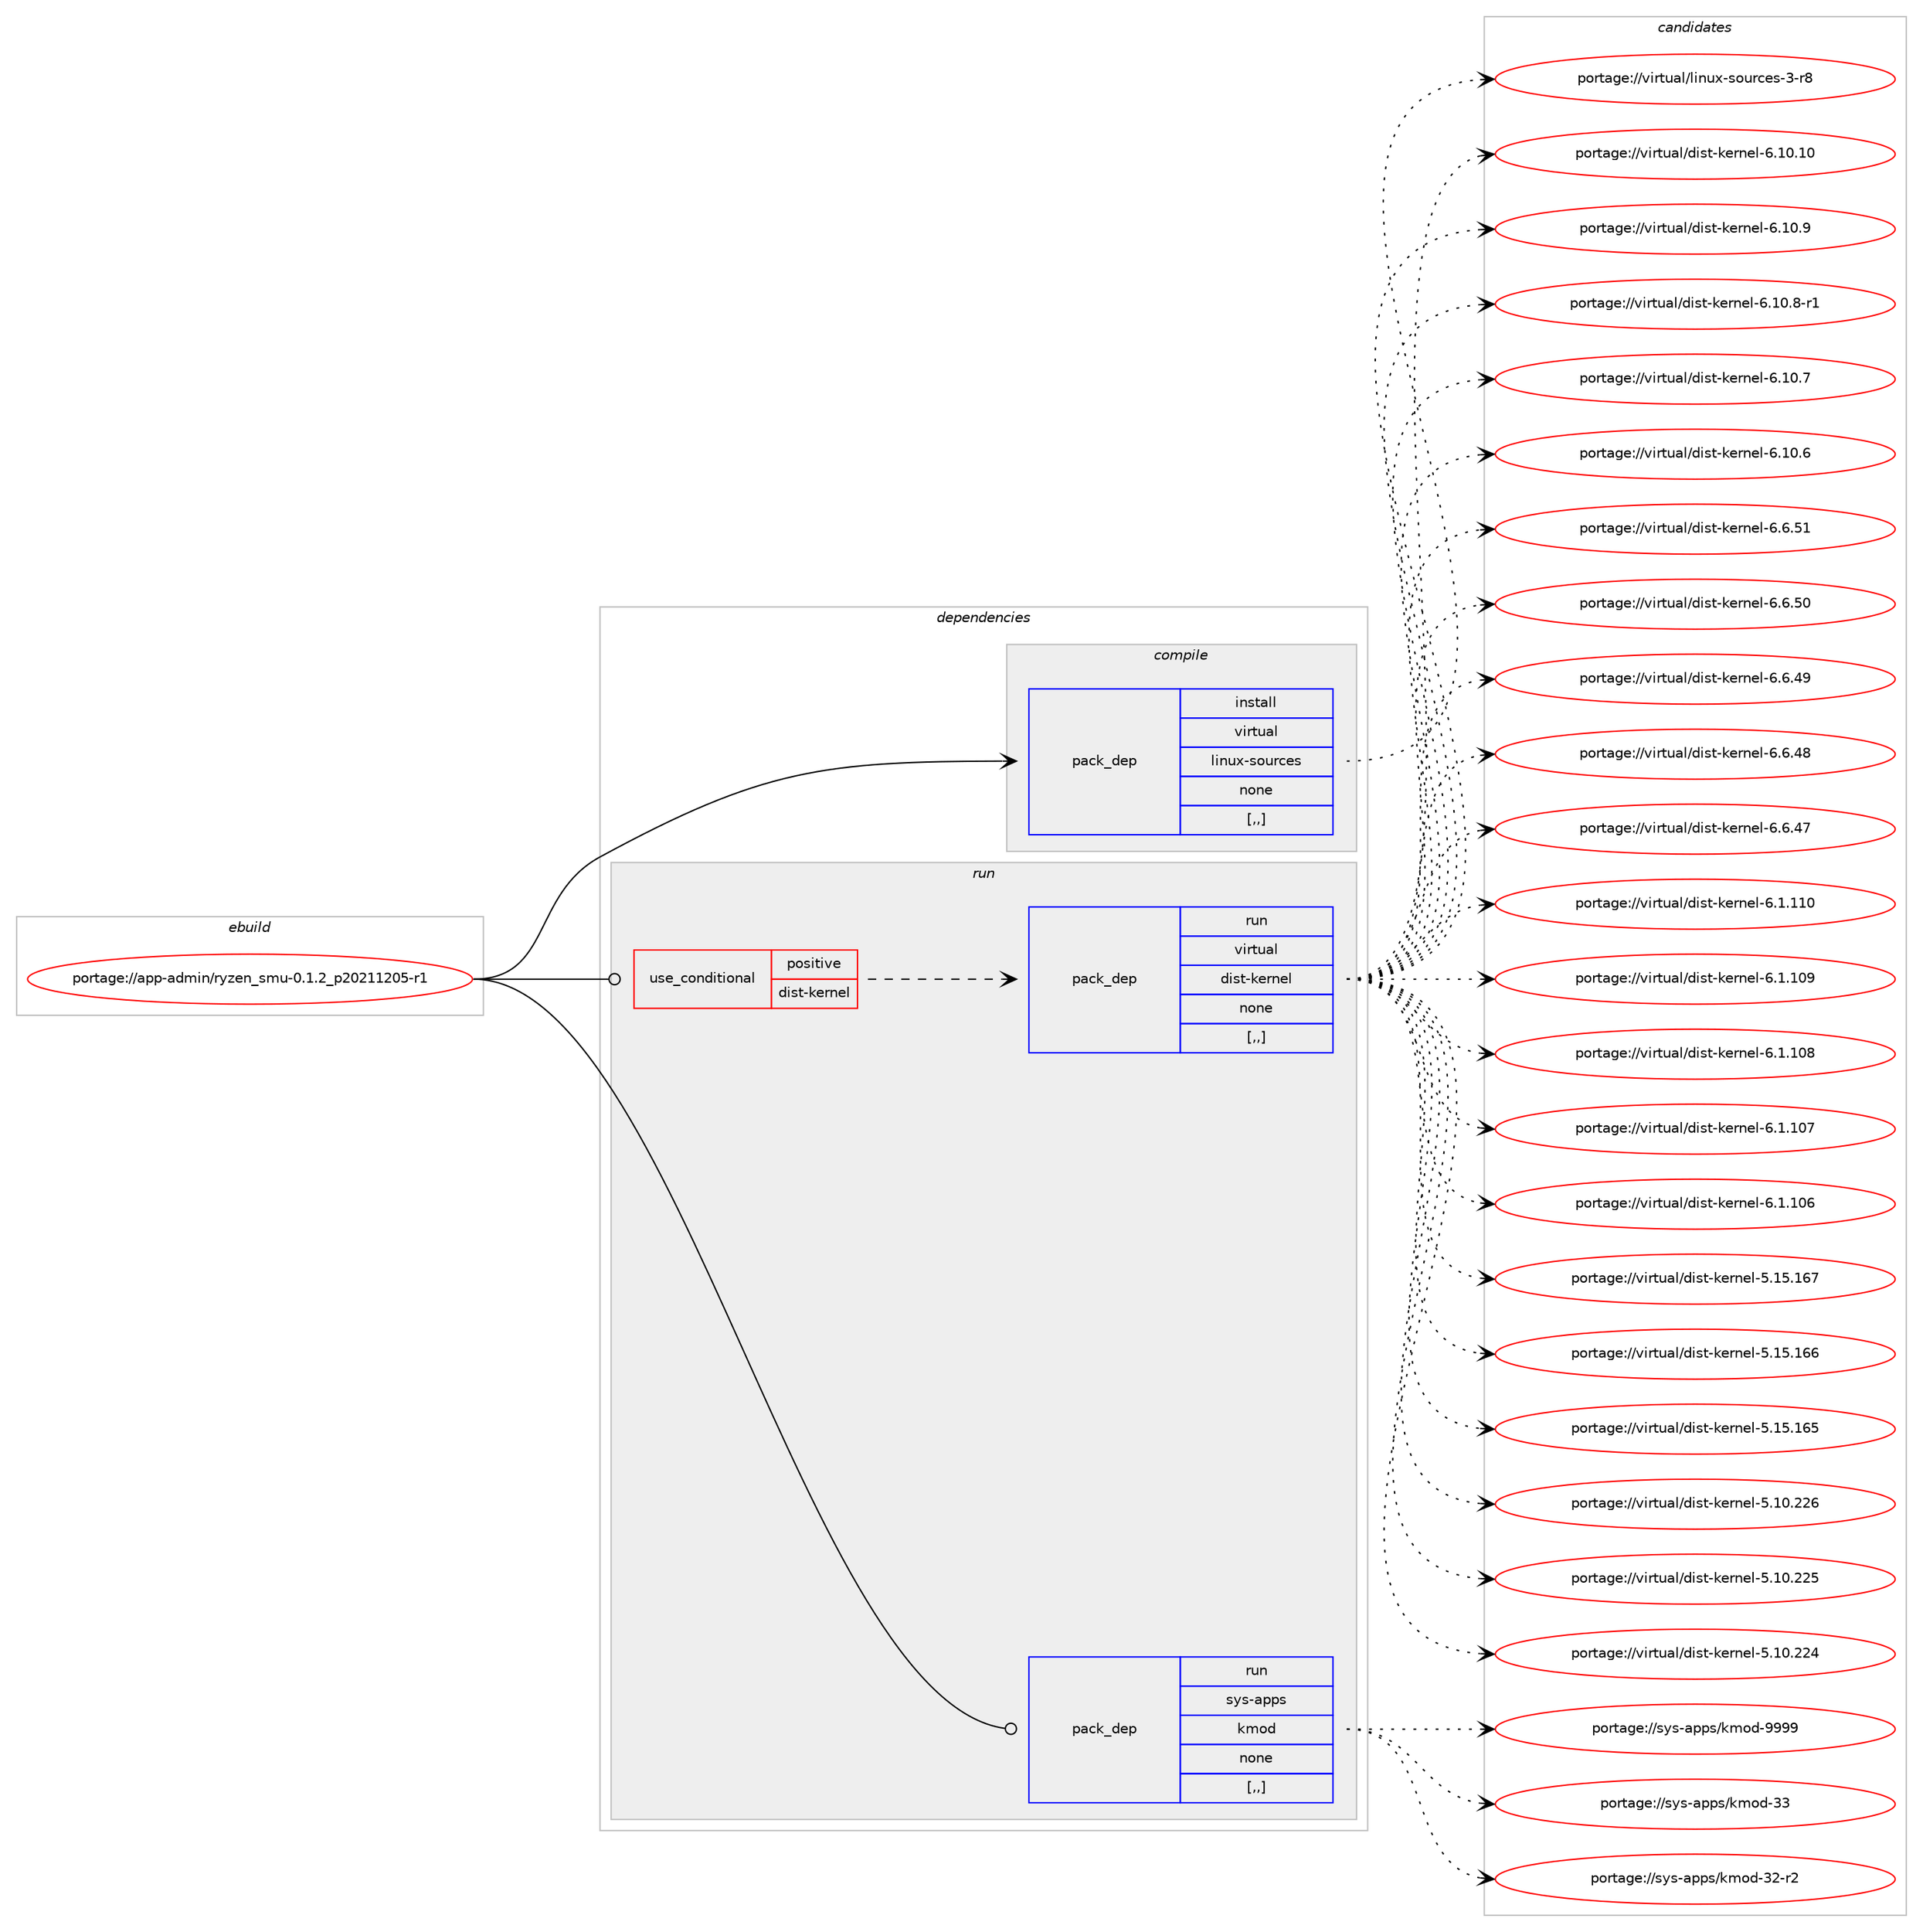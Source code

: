 digraph prolog {

# *************
# Graph options
# *************

newrank=true;
concentrate=true;
compound=true;
graph [rankdir=LR,fontname=Helvetica,fontsize=10,ranksep=1.5];#, ranksep=2.5, nodesep=0.2];
edge  [arrowhead=vee];
node  [fontname=Helvetica,fontsize=10];

# **********
# The ebuild
# **********

subgraph cluster_leftcol {
color=gray;
label=<<i>ebuild</i>>;
id [label="portage://app-admin/ryzen_smu-0.1.2_p20211205-r1", color=red, width=4, href="../app-admin/ryzen_smu-0.1.2_p20211205-r1.svg"];
}

# ****************
# The dependencies
# ****************

subgraph cluster_midcol {
color=gray;
label=<<i>dependencies</i>>;
subgraph cluster_compile {
fillcolor="#eeeeee";
style=filled;
label=<<i>compile</i>>;
subgraph pack363707 {
dependency498282 [label=<<TABLE BORDER="0" CELLBORDER="1" CELLSPACING="0" CELLPADDING="4" WIDTH="220"><TR><TD ROWSPAN="6" CELLPADDING="30">pack_dep</TD></TR><TR><TD WIDTH="110">install</TD></TR><TR><TD>virtual</TD></TR><TR><TD>linux-sources</TD></TR><TR><TD>none</TD></TR><TR><TD>[,,]</TD></TR></TABLE>>, shape=none, color=blue];
}
id:e -> dependency498282:w [weight=20,style="solid",arrowhead="vee"];
}
subgraph cluster_compileandrun {
fillcolor="#eeeeee";
style=filled;
label=<<i>compile and run</i>>;
}
subgraph cluster_run {
fillcolor="#eeeeee";
style=filled;
label=<<i>run</i>>;
subgraph cond130956 {
dependency498283 [label=<<TABLE BORDER="0" CELLBORDER="1" CELLSPACING="0" CELLPADDING="4"><TR><TD ROWSPAN="3" CELLPADDING="10">use_conditional</TD></TR><TR><TD>positive</TD></TR><TR><TD>dist-kernel</TD></TR></TABLE>>, shape=none, color=red];
subgraph pack363708 {
dependency498284 [label=<<TABLE BORDER="0" CELLBORDER="1" CELLSPACING="0" CELLPADDING="4" WIDTH="220"><TR><TD ROWSPAN="6" CELLPADDING="30">pack_dep</TD></TR><TR><TD WIDTH="110">run</TD></TR><TR><TD>virtual</TD></TR><TR><TD>dist-kernel</TD></TR><TR><TD>none</TD></TR><TR><TD>[,,]</TD></TR></TABLE>>, shape=none, color=blue];
}
dependency498283:e -> dependency498284:w [weight=20,style="dashed",arrowhead="vee"];
}
id:e -> dependency498283:w [weight=20,style="solid",arrowhead="odot"];
subgraph pack363709 {
dependency498285 [label=<<TABLE BORDER="0" CELLBORDER="1" CELLSPACING="0" CELLPADDING="4" WIDTH="220"><TR><TD ROWSPAN="6" CELLPADDING="30">pack_dep</TD></TR><TR><TD WIDTH="110">run</TD></TR><TR><TD>sys-apps</TD></TR><TR><TD>kmod</TD></TR><TR><TD>none</TD></TR><TR><TD>[,,]</TD></TR></TABLE>>, shape=none, color=blue];
}
id:e -> dependency498285:w [weight=20,style="solid",arrowhead="odot"];
}
}

# **************
# The candidates
# **************

subgraph cluster_choices {
rank=same;
color=gray;
label=<<i>candidates</i>>;

subgraph choice363707 {
color=black;
nodesep=1;
choice1181051141161179710847108105110117120451151111171149910111545514511456 [label="portage://virtual/linux-sources-3-r8", color=red, width=4,href="../virtual/linux-sources-3-r8.svg"];
dependency498282:e -> choice1181051141161179710847108105110117120451151111171149910111545514511456:w [style=dotted,weight="100"];
}
subgraph choice363708 {
color=black;
nodesep=1;
choice1181051141161179710847100105115116451071011141101011084554464948464948 [label="portage://virtual/dist-kernel-6.10.10", color=red, width=4,href="../virtual/dist-kernel-6.10.10.svg"];
choice11810511411611797108471001051151164510710111411010110845544649484657 [label="portage://virtual/dist-kernel-6.10.9", color=red, width=4,href="../virtual/dist-kernel-6.10.9.svg"];
choice118105114116117971084710010511511645107101114110101108455446494846564511449 [label="portage://virtual/dist-kernel-6.10.8-r1", color=red, width=4,href="../virtual/dist-kernel-6.10.8-r1.svg"];
choice11810511411611797108471001051151164510710111411010110845544649484655 [label="portage://virtual/dist-kernel-6.10.7", color=red, width=4,href="../virtual/dist-kernel-6.10.7.svg"];
choice11810511411611797108471001051151164510710111411010110845544649484654 [label="portage://virtual/dist-kernel-6.10.6", color=red, width=4,href="../virtual/dist-kernel-6.10.6.svg"];
choice11810511411611797108471001051151164510710111411010110845544654465349 [label="portage://virtual/dist-kernel-6.6.51", color=red, width=4,href="../virtual/dist-kernel-6.6.51.svg"];
choice11810511411611797108471001051151164510710111411010110845544654465348 [label="portage://virtual/dist-kernel-6.6.50", color=red, width=4,href="../virtual/dist-kernel-6.6.50.svg"];
choice11810511411611797108471001051151164510710111411010110845544654465257 [label="portage://virtual/dist-kernel-6.6.49", color=red, width=4,href="../virtual/dist-kernel-6.6.49.svg"];
choice11810511411611797108471001051151164510710111411010110845544654465256 [label="portage://virtual/dist-kernel-6.6.48", color=red, width=4,href="../virtual/dist-kernel-6.6.48.svg"];
choice11810511411611797108471001051151164510710111411010110845544654465255 [label="portage://virtual/dist-kernel-6.6.47", color=red, width=4,href="../virtual/dist-kernel-6.6.47.svg"];
choice1181051141161179710847100105115116451071011141101011084554464946494948 [label="portage://virtual/dist-kernel-6.1.110", color=red, width=4,href="../virtual/dist-kernel-6.1.110.svg"];
choice1181051141161179710847100105115116451071011141101011084554464946494857 [label="portage://virtual/dist-kernel-6.1.109", color=red, width=4,href="../virtual/dist-kernel-6.1.109.svg"];
choice1181051141161179710847100105115116451071011141101011084554464946494856 [label="portage://virtual/dist-kernel-6.1.108", color=red, width=4,href="../virtual/dist-kernel-6.1.108.svg"];
choice1181051141161179710847100105115116451071011141101011084554464946494855 [label="portage://virtual/dist-kernel-6.1.107", color=red, width=4,href="../virtual/dist-kernel-6.1.107.svg"];
choice1181051141161179710847100105115116451071011141101011084554464946494854 [label="portage://virtual/dist-kernel-6.1.106", color=red, width=4,href="../virtual/dist-kernel-6.1.106.svg"];
choice118105114116117971084710010511511645107101114110101108455346495346495455 [label="portage://virtual/dist-kernel-5.15.167", color=red, width=4,href="../virtual/dist-kernel-5.15.167.svg"];
choice118105114116117971084710010511511645107101114110101108455346495346495454 [label="portage://virtual/dist-kernel-5.15.166", color=red, width=4,href="../virtual/dist-kernel-5.15.166.svg"];
choice118105114116117971084710010511511645107101114110101108455346495346495453 [label="portage://virtual/dist-kernel-5.15.165", color=red, width=4,href="../virtual/dist-kernel-5.15.165.svg"];
choice118105114116117971084710010511511645107101114110101108455346494846505054 [label="portage://virtual/dist-kernel-5.10.226", color=red, width=4,href="../virtual/dist-kernel-5.10.226.svg"];
choice118105114116117971084710010511511645107101114110101108455346494846505053 [label="portage://virtual/dist-kernel-5.10.225", color=red, width=4,href="../virtual/dist-kernel-5.10.225.svg"];
choice118105114116117971084710010511511645107101114110101108455346494846505052 [label="portage://virtual/dist-kernel-5.10.224", color=red, width=4,href="../virtual/dist-kernel-5.10.224.svg"];
dependency498284:e -> choice1181051141161179710847100105115116451071011141101011084554464948464948:w [style=dotted,weight="100"];
dependency498284:e -> choice11810511411611797108471001051151164510710111411010110845544649484657:w [style=dotted,weight="100"];
dependency498284:e -> choice118105114116117971084710010511511645107101114110101108455446494846564511449:w [style=dotted,weight="100"];
dependency498284:e -> choice11810511411611797108471001051151164510710111411010110845544649484655:w [style=dotted,weight="100"];
dependency498284:e -> choice11810511411611797108471001051151164510710111411010110845544649484654:w [style=dotted,weight="100"];
dependency498284:e -> choice11810511411611797108471001051151164510710111411010110845544654465349:w [style=dotted,weight="100"];
dependency498284:e -> choice11810511411611797108471001051151164510710111411010110845544654465348:w [style=dotted,weight="100"];
dependency498284:e -> choice11810511411611797108471001051151164510710111411010110845544654465257:w [style=dotted,weight="100"];
dependency498284:e -> choice11810511411611797108471001051151164510710111411010110845544654465256:w [style=dotted,weight="100"];
dependency498284:e -> choice11810511411611797108471001051151164510710111411010110845544654465255:w [style=dotted,weight="100"];
dependency498284:e -> choice1181051141161179710847100105115116451071011141101011084554464946494948:w [style=dotted,weight="100"];
dependency498284:e -> choice1181051141161179710847100105115116451071011141101011084554464946494857:w [style=dotted,weight="100"];
dependency498284:e -> choice1181051141161179710847100105115116451071011141101011084554464946494856:w [style=dotted,weight="100"];
dependency498284:e -> choice1181051141161179710847100105115116451071011141101011084554464946494855:w [style=dotted,weight="100"];
dependency498284:e -> choice1181051141161179710847100105115116451071011141101011084554464946494854:w [style=dotted,weight="100"];
dependency498284:e -> choice118105114116117971084710010511511645107101114110101108455346495346495455:w [style=dotted,weight="100"];
dependency498284:e -> choice118105114116117971084710010511511645107101114110101108455346495346495454:w [style=dotted,weight="100"];
dependency498284:e -> choice118105114116117971084710010511511645107101114110101108455346495346495453:w [style=dotted,weight="100"];
dependency498284:e -> choice118105114116117971084710010511511645107101114110101108455346494846505054:w [style=dotted,weight="100"];
dependency498284:e -> choice118105114116117971084710010511511645107101114110101108455346494846505053:w [style=dotted,weight="100"];
dependency498284:e -> choice118105114116117971084710010511511645107101114110101108455346494846505052:w [style=dotted,weight="100"];
}
subgraph choice363709 {
color=black;
nodesep=1;
choice1151211154597112112115471071091111004557575757 [label="portage://sys-apps/kmod-9999", color=red, width=4,href="../sys-apps/kmod-9999.svg"];
choice115121115459711211211547107109111100455151 [label="portage://sys-apps/kmod-33", color=red, width=4,href="../sys-apps/kmod-33.svg"];
choice1151211154597112112115471071091111004551504511450 [label="portage://sys-apps/kmod-32-r2", color=red, width=4,href="../sys-apps/kmod-32-r2.svg"];
dependency498285:e -> choice1151211154597112112115471071091111004557575757:w [style=dotted,weight="100"];
dependency498285:e -> choice115121115459711211211547107109111100455151:w [style=dotted,weight="100"];
dependency498285:e -> choice1151211154597112112115471071091111004551504511450:w [style=dotted,weight="100"];
}
}

}
